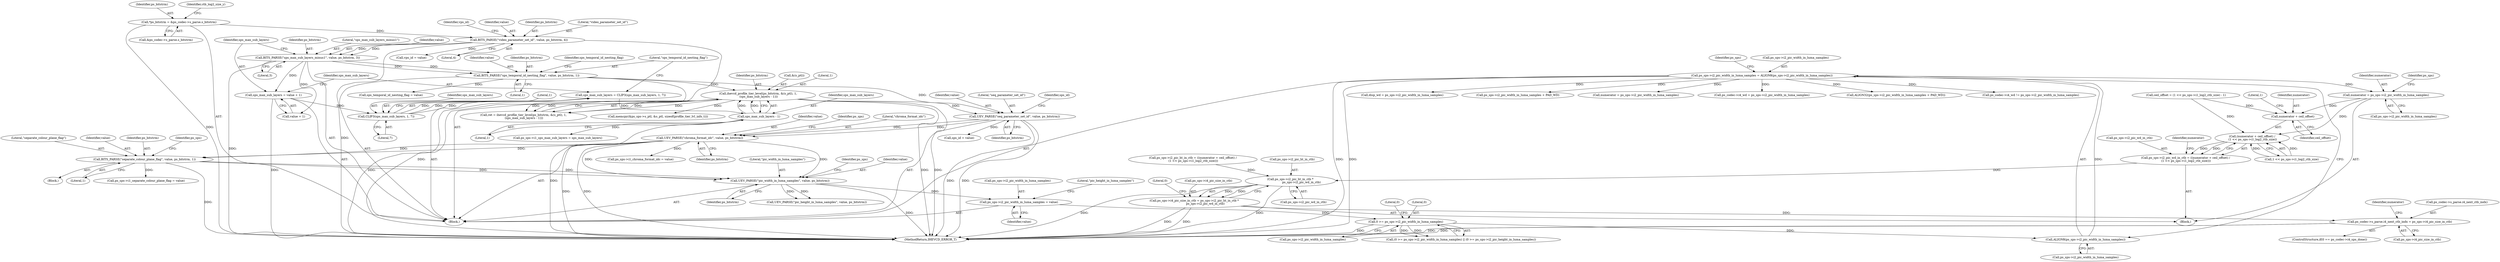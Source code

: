 digraph "0_Android_45c97f878bee15cd97262fe7f57ecea71990fed7@pointer" {
"1001027" [label="(Call,numerator = ps_sps->i2_pic_width_in_luma_samples)"];
"1000340" [label="(Call,ps_sps->i2_pic_width_in_luma_samples = ALIGN8(ps_sps->i2_pic_width_in_luma_samples))"];
"1000344" [label="(Call,ALIGN8(ps_sps->i2_pic_width_in_luma_samples))"];
"1000328" [label="(Call,0 >= ps_sps->i2_pic_width_in_luma_samples)"];
"1000312" [label="(Call,ps_sps->i2_pic_width_in_luma_samples = value)"];
"1000308" [label="(Call,UEV_PARSE(\"pic_width_in_luma_samples\", value, ps_bitstrm))"];
"1000257" [label="(Call,UEV_PARSE(\"chroma_format_idc\", value, ps_bitstrm))"];
"1000186" [label="(Call,UEV_PARSE(\"seq_parameter_set_id\", value, ps_bitstrm))"];
"1000168" [label="(Call,BITS_PARSE(\"sps_temporal_id_nesting_flag\", value, ps_bitstrm, 1))"];
"1000152" [label="(Call,BITS_PARSE(\"sps_max_sub_layers_minus1\", value, ps_bitstrm, 3))"];
"1000136" [label="(Call,BITS_PARSE(\"video_parameter_set_id\", value, ps_bitstrm, 4))"];
"1000124" [label="(Call,*ps_bitstrm = &ps_codec->s_parse.s_bitstrm)"];
"1000178" [label="(Call,ihevcd_profile_tier_level(ps_bitstrm, &(s_ptl), 1,\n (sps_max_sub_layers - 1)))"];
"1000183" [label="(Call,sps_max_sub_layers - 1)"];
"1000162" [label="(Call,sps_max_sub_layers = CLIP3(sps_max_sub_layers, 1, 7))"];
"1000164" [label="(Call,CLIP3(sps_max_sub_layers, 1, 7))"];
"1000157" [label="(Call,sps_max_sub_layers = value + 1)"];
"1000291" [label="(Call,BITS_PARSE(\"separate_colour_plane_flag\", value, ps_bitstrm, 1))"];
"1001036" [label="(Call,(numerator + ceil_offset) /\n (1 << ps_sps->i1_log2_ctb_size))"];
"1001032" [label="(Call,ps_sps->i2_pic_wd_in_ctb = ((numerator + ceil_offset) /\n (1 << ps_sps->i1_log2_ctb_size)))"];
"1001067" [label="(Call,ps_sps->i2_pic_ht_in_ctb *\n                        ps_sps->i2_pic_wd_in_ctb)"];
"1001063" [label="(Call,ps_sps->i4_pic_size_in_ctb = ps_sps->i2_pic_ht_in_ctb *\n                        ps_sps->i2_pic_wd_in_ctb)"];
"1001080" [label="(Call,ps_codec->s_parse.i4_next_ctb_indx = ps_sps->i4_pic_size_in_ctb)"];
"1001037" [label="(Call,numerator + ceil_offset)"];
"1000170" [label="(Identifier,value)"];
"1001015" [label="(Block,)"];
"1000257" [label="(Call,UEV_PARSE(\"chroma_format_idc\", value, ps_bitstrm))"];
"1000191" [label="(Identifier,sps_id)"];
"1000296" [label="(Call,ps_sps->i1_separate_colour_plane_flag = value)"];
"1000153" [label="(Literal,\"sps_max_sub_layers_minus1\")"];
"1000180" [label="(Call,&(s_ptl))"];
"1000176" [label="(Call,ret = ihevcd_profile_tier_level(ps_bitstrm, &(s_ptl), 1,\n (sps_max_sub_layers - 1)))"];
"1000316" [label="(Identifier,value)"];
"1001036" [label="(Call,(numerator + ceil_offset) /\n (1 << ps_sps->i1_log2_ctb_size))"];
"1001028" [label="(Identifier,numerator)"];
"1001071" [label="(Call,ps_sps->i2_pic_wd_in_ctb)"];
"1000261" [label="(Call,ps_sps->i1_chroma_format_idc = value)"];
"1000248" [label="(Call,memcpy(&ps_sps->s_ptl, &s_ptl, sizeof(profile_tier_lvl_info_t)))"];
"1000154" [label="(Identifier,value)"];
"1001018" [label="(Call,ceil_offset = (1 << ps_sps->i1_log2_ctb_size) - 1)"];
"1000190" [label="(Call,sps_id = value)"];
"1000350" [label="(Identifier,ps_sps)"];
"1001063" [label="(Call,ps_sps->i4_pic_size_in_ctb = ps_sps->i2_pic_ht_in_ctb *\n                        ps_sps->i2_pic_wd_in_ctb)"];
"1001034" [label="(Identifier,ps_sps)"];
"1001177" [label="(Call,disp_wd = ps_sps->i2_pic_width_in_luma_samples)"];
"1000340" [label="(Call,ps_sps->i2_pic_width_in_luma_samples = ALIGN8(ps_sps->i2_pic_width_in_luma_samples))"];
"1000126" [label="(Call,&ps_codec->s_parse.s_bitstrm)"];
"1000263" [label="(Identifier,ps_sps)"];
"1000313" [label="(Call,ps_sps->i2_pic_width_in_luma_samples)"];
"1000139" [label="(Identifier,ps_bitstrm)"];
"1001076" [label="(Literal,0)"];
"1000137" [label="(Literal,\"video_parameter_set_id\")"];
"1000311" [label="(Identifier,ps_bitstrm)"];
"1001027" [label="(Call,numerator = ps_sps->i2_pic_width_in_luma_samples)"];
"1001041" [label="(Literal,1)"];
"1000165" [label="(Identifier,sps_max_sub_layers)"];
"1000159" [label="(Call,value + 1)"];
"1001074" [label="(ControlStructure,if(0 == ps_codec->i4_sps_done))"];
"1000183" [label="(Call,sps_max_sub_layers - 1)"];
"1000258" [label="(Literal,\"chroma_format_idc\")"];
"1000141" [label="(Call,vps_id = value)"];
"1001050" [label="(Call,ps_sps->i2_pic_ht_in_ctb = ((numerator + ceil_offset) /\n (1 << ps_sps->i1_log2_ctb_size)))"];
"1000328" [label="(Call,0 >= ps_sps->i2_pic_width_in_luma_samples)"];
"1000291" [label="(Call,BITS_PARSE(\"separate_colour_plane_flag\", value, ps_bitstrm, 1))"];
"1000314" [label="(Identifier,ps_sps)"];
"1000156" [label="(Literal,3)"];
"1000293" [label="(Identifier,value)"];
"1000334" [label="(Literal,0)"];
"1001067" [label="(Call,ps_sps->i2_pic_ht_in_ctb *\n                        ps_sps->i2_pic_wd_in_ctb)"];
"1001254" [label="(Call,ps_sps->i2_pic_width_in_luma_samples + PAD_WD)"];
"1001064" [label="(Call,ps_sps->i4_pic_size_in_ctb)"];
"1000167" [label="(Literal,7)"];
"1000188" [label="(Identifier,value)"];
"1000345" [label="(Call,ps_sps->i2_pic_width_in_luma_samples)"];
"1000295" [label="(Literal,1)"];
"1000124" [label="(Call,*ps_bitstrm = &ps_codec->s_parse.s_bitstrm)"];
"1000185" [label="(Literal,1)"];
"1001090" [label="(Identifier,numerator)"];
"1001038" [label="(Identifier,numerator)"];
"1000329" [label="(Literal,0)"];
"1000171" [label="(Identifier,ps_bitstrm)"];
"1000290" [label="(Block,)"];
"1000327" [label="(Call,(0 >= ps_sps->i2_pic_width_in_luma_samples) || (0 >= ps_sps->i2_pic_height_in_luma_samples))"];
"1000166" [label="(Literal,1)"];
"1001089" [label="(Call,numerator = ps_sps->i2_pic_width_in_luma_samples)"];
"1000174" [label="(Identifier,sps_temporal_id_nesting_flag)"];
"1000125" [label="(Identifier,ps_bitstrm)"];
"1001039" [label="(Identifier,ceil_offset)"];
"1000182" [label="(Literal,1)"];
"1000179" [label="(Identifier,ps_bitstrm)"];
"1001033" [label="(Call,ps_sps->i2_pic_wd_in_ctb)"];
"1001235" [label="(Call,ps_codec->i4_wd = ps_sps->i2_pic_width_in_luma_samples)"];
"1000310" [label="(Identifier,value)"];
"1000189" [label="(Identifier,ps_bitstrm)"];
"1001080" [label="(Call,ps_codec->s_parse.i4_next_ctb_indx = ps_sps->i4_pic_size_in_ctb)"];
"1001253" [label="(Call,ALIGN32(ps_sps->i2_pic_width_in_luma_samples + PAD_WD))"];
"1000312" [label="(Call,ps_sps->i2_pic_width_in_luma_samples = value)"];
"1000330" [label="(Call,ps_sps->i2_pic_width_in_luma_samples)"];
"1000260" [label="(Identifier,ps_bitstrm)"];
"1000187" [label="(Literal,\"seq_parameter_set_id\")"];
"1000162" [label="(Call,sps_max_sub_layers = CLIP3(sps_max_sub_layers, 1, 7))"];
"1000309" [label="(Literal,\"pic_width_in_luma_samples\")"];
"1000184" [label="(Identifier,sps_max_sub_layers)"];
"1001086" [label="(Call,ps_sps->i4_pic_size_in_ctb)"];
"1000142" [label="(Identifier,vps_id)"];
"1000318" [label="(Literal,\"pic_height_in_luma_samples\")"];
"1000169" [label="(Literal,\"sps_temporal_id_nesting_flag\")"];
"1000233" [label="(Call,ps_sps->i1_sps_max_sub_layers = sps_max_sub_layers)"];
"1000341" [label="(Call,ps_sps->i2_pic_width_in_luma_samples)"];
"1001319" [label="(MethodReturn,IHEVCD_ERROR_T)"];
"1000294" [label="(Identifier,ps_bitstrm)"];
"1001129" [label="(Call,ps_codec->i4_wd != ps_sps->i2_pic_width_in_luma_samples)"];
"1001040" [label="(Call,1 << ps_sps->i1_log2_ctb_size)"];
"1000186" [label="(Call,UEV_PARSE(\"seq_parameter_set_id\", value, ps_bitstrm))"];
"1000164" [label="(Call,CLIP3(sps_max_sub_layers, 1, 7))"];
"1001029" [label="(Call,ps_sps->i2_pic_width_in_luma_samples)"];
"1000138" [label="(Identifier,value)"];
"1000155" [label="(Identifier,ps_bitstrm)"];
"1001046" [label="(Identifier,numerator)"];
"1000163" [label="(Identifier,sps_max_sub_layers)"];
"1000173" [label="(Call,sps_temporal_id_nesting_flag = value)"];
"1000157" [label="(Call,sps_max_sub_layers = value + 1)"];
"1001037" [label="(Call,numerator + ceil_offset)"];
"1000136" [label="(Call,BITS_PARSE(\"video_parameter_set_id\", value, ps_bitstrm, 4))"];
"1000158" [label="(Identifier,sps_max_sub_layers)"];
"1000298" [label="(Identifier,ps_sps)"];
"1001032" [label="(Call,ps_sps->i2_pic_wd_in_ctb = ((numerator + ceil_offset) /\n (1 << ps_sps->i1_log2_ctb_size)))"];
"1001081" [label="(Call,ps_codec->s_parse.i4_next_ctb_indx)"];
"1000152" [label="(Call,BITS_PARSE(\"sps_max_sub_layers_minus1\", value, ps_bitstrm, 3))"];
"1000317" [label="(Call,UEV_PARSE(\"pic_height_in_luma_samples\", value, ps_bitstrm))"];
"1001068" [label="(Call,ps_sps->i2_pic_ht_in_ctb)"];
"1000292" [label="(Literal,\"separate_colour_plane_flag\")"];
"1000344" [label="(Call,ALIGN8(ps_sps->i2_pic_width_in_luma_samples))"];
"1000308" [label="(Call,UEV_PARSE(\"pic_width_in_luma_samples\", value, ps_bitstrm))"];
"1000259" [label="(Identifier,value)"];
"1000178" [label="(Call,ihevcd_profile_tier_level(ps_bitstrm, &(s_ptl), 1,\n (sps_max_sub_layers - 1)))"];
"1000108" [label="(Block,)"];
"1000140" [label="(Literal,4)"];
"1000134" [label="(Identifier,ctb_log2_size_y)"];
"1000168" [label="(Call,BITS_PARSE(\"sps_temporal_id_nesting_flag\", value, ps_bitstrm, 1))"];
"1000172" [label="(Literal,1)"];
"1001027" -> "1001015"  [label="AST: "];
"1001027" -> "1001029"  [label="CFG: "];
"1001028" -> "1001027"  [label="AST: "];
"1001029" -> "1001027"  [label="AST: "];
"1001034" -> "1001027"  [label="CFG: "];
"1000340" -> "1001027"  [label="DDG: "];
"1001027" -> "1001036"  [label="DDG: "];
"1001027" -> "1001037"  [label="DDG: "];
"1000340" -> "1000108"  [label="AST: "];
"1000340" -> "1000344"  [label="CFG: "];
"1000341" -> "1000340"  [label="AST: "];
"1000344" -> "1000340"  [label="AST: "];
"1000350" -> "1000340"  [label="CFG: "];
"1000340" -> "1001319"  [label="DDG: "];
"1000340" -> "1001319"  [label="DDG: "];
"1000344" -> "1000340"  [label="DDG: "];
"1000340" -> "1001089"  [label="DDG: "];
"1000340" -> "1001129"  [label="DDG: "];
"1000340" -> "1001177"  [label="DDG: "];
"1000340" -> "1001235"  [label="DDG: "];
"1000340" -> "1001253"  [label="DDG: "];
"1000340" -> "1001254"  [label="DDG: "];
"1000344" -> "1000345"  [label="CFG: "];
"1000345" -> "1000344"  [label="AST: "];
"1000328" -> "1000344"  [label="DDG: "];
"1000328" -> "1000327"  [label="AST: "];
"1000328" -> "1000330"  [label="CFG: "];
"1000329" -> "1000328"  [label="AST: "];
"1000330" -> "1000328"  [label="AST: "];
"1000334" -> "1000328"  [label="CFG: "];
"1000327" -> "1000328"  [label="CFG: "];
"1000328" -> "1001319"  [label="DDG: "];
"1000328" -> "1000327"  [label="DDG: "];
"1000328" -> "1000327"  [label="DDG: "];
"1000312" -> "1000328"  [label="DDG: "];
"1000312" -> "1000108"  [label="AST: "];
"1000312" -> "1000316"  [label="CFG: "];
"1000313" -> "1000312"  [label="AST: "];
"1000316" -> "1000312"  [label="AST: "];
"1000318" -> "1000312"  [label="CFG: "];
"1000308" -> "1000312"  [label="DDG: "];
"1000308" -> "1000108"  [label="AST: "];
"1000308" -> "1000311"  [label="CFG: "];
"1000309" -> "1000308"  [label="AST: "];
"1000310" -> "1000308"  [label="AST: "];
"1000311" -> "1000308"  [label="AST: "];
"1000314" -> "1000308"  [label="CFG: "];
"1000308" -> "1001319"  [label="DDG: "];
"1000257" -> "1000308"  [label="DDG: "];
"1000257" -> "1000308"  [label="DDG: "];
"1000291" -> "1000308"  [label="DDG: "];
"1000291" -> "1000308"  [label="DDG: "];
"1000308" -> "1000317"  [label="DDG: "];
"1000308" -> "1000317"  [label="DDG: "];
"1000257" -> "1000108"  [label="AST: "];
"1000257" -> "1000260"  [label="CFG: "];
"1000258" -> "1000257"  [label="AST: "];
"1000259" -> "1000257"  [label="AST: "];
"1000260" -> "1000257"  [label="AST: "];
"1000263" -> "1000257"  [label="CFG: "];
"1000257" -> "1001319"  [label="DDG: "];
"1000257" -> "1001319"  [label="DDG: "];
"1000186" -> "1000257"  [label="DDG: "];
"1000186" -> "1000257"  [label="DDG: "];
"1000257" -> "1000261"  [label="DDG: "];
"1000257" -> "1000291"  [label="DDG: "];
"1000257" -> "1000291"  [label="DDG: "];
"1000186" -> "1000108"  [label="AST: "];
"1000186" -> "1000189"  [label="CFG: "];
"1000187" -> "1000186"  [label="AST: "];
"1000188" -> "1000186"  [label="AST: "];
"1000189" -> "1000186"  [label="AST: "];
"1000191" -> "1000186"  [label="CFG: "];
"1000186" -> "1001319"  [label="DDG: "];
"1000186" -> "1001319"  [label="DDG: "];
"1000168" -> "1000186"  [label="DDG: "];
"1000178" -> "1000186"  [label="DDG: "];
"1000186" -> "1000190"  [label="DDG: "];
"1000168" -> "1000108"  [label="AST: "];
"1000168" -> "1000172"  [label="CFG: "];
"1000169" -> "1000168"  [label="AST: "];
"1000170" -> "1000168"  [label="AST: "];
"1000171" -> "1000168"  [label="AST: "];
"1000172" -> "1000168"  [label="AST: "];
"1000174" -> "1000168"  [label="CFG: "];
"1000168" -> "1001319"  [label="DDG: "];
"1000152" -> "1000168"  [label="DDG: "];
"1000152" -> "1000168"  [label="DDG: "];
"1000168" -> "1000173"  [label="DDG: "];
"1000168" -> "1000178"  [label="DDG: "];
"1000152" -> "1000108"  [label="AST: "];
"1000152" -> "1000156"  [label="CFG: "];
"1000153" -> "1000152"  [label="AST: "];
"1000154" -> "1000152"  [label="AST: "];
"1000155" -> "1000152"  [label="AST: "];
"1000156" -> "1000152"  [label="AST: "];
"1000158" -> "1000152"  [label="CFG: "];
"1000152" -> "1001319"  [label="DDG: "];
"1000136" -> "1000152"  [label="DDG: "];
"1000136" -> "1000152"  [label="DDG: "];
"1000152" -> "1000157"  [label="DDG: "];
"1000152" -> "1000159"  [label="DDG: "];
"1000136" -> "1000108"  [label="AST: "];
"1000136" -> "1000140"  [label="CFG: "];
"1000137" -> "1000136"  [label="AST: "];
"1000138" -> "1000136"  [label="AST: "];
"1000139" -> "1000136"  [label="AST: "];
"1000140" -> "1000136"  [label="AST: "];
"1000142" -> "1000136"  [label="CFG: "];
"1000136" -> "1001319"  [label="DDG: "];
"1000124" -> "1000136"  [label="DDG: "];
"1000136" -> "1000141"  [label="DDG: "];
"1000124" -> "1000108"  [label="AST: "];
"1000124" -> "1000126"  [label="CFG: "];
"1000125" -> "1000124"  [label="AST: "];
"1000126" -> "1000124"  [label="AST: "];
"1000134" -> "1000124"  [label="CFG: "];
"1000124" -> "1001319"  [label="DDG: "];
"1000178" -> "1000176"  [label="AST: "];
"1000178" -> "1000183"  [label="CFG: "];
"1000179" -> "1000178"  [label="AST: "];
"1000180" -> "1000178"  [label="AST: "];
"1000182" -> "1000178"  [label="AST: "];
"1000183" -> "1000178"  [label="AST: "];
"1000176" -> "1000178"  [label="CFG: "];
"1000178" -> "1001319"  [label="DDG: "];
"1000178" -> "1001319"  [label="DDG: "];
"1000178" -> "1000176"  [label="DDG: "];
"1000178" -> "1000176"  [label="DDG: "];
"1000178" -> "1000176"  [label="DDG: "];
"1000178" -> "1000176"  [label="DDG: "];
"1000183" -> "1000178"  [label="DDG: "];
"1000183" -> "1000178"  [label="DDG: "];
"1000178" -> "1000248"  [label="DDG: "];
"1000183" -> "1000185"  [label="CFG: "];
"1000184" -> "1000183"  [label="AST: "];
"1000185" -> "1000183"  [label="AST: "];
"1000183" -> "1001319"  [label="DDG: "];
"1000162" -> "1000183"  [label="DDG: "];
"1000183" -> "1000233"  [label="DDG: "];
"1000162" -> "1000108"  [label="AST: "];
"1000162" -> "1000164"  [label="CFG: "];
"1000163" -> "1000162"  [label="AST: "];
"1000164" -> "1000162"  [label="AST: "];
"1000169" -> "1000162"  [label="CFG: "];
"1000162" -> "1001319"  [label="DDG: "];
"1000164" -> "1000162"  [label="DDG: "];
"1000164" -> "1000162"  [label="DDG: "];
"1000164" -> "1000162"  [label="DDG: "];
"1000164" -> "1000167"  [label="CFG: "];
"1000165" -> "1000164"  [label="AST: "];
"1000166" -> "1000164"  [label="AST: "];
"1000167" -> "1000164"  [label="AST: "];
"1000157" -> "1000164"  [label="DDG: "];
"1000157" -> "1000108"  [label="AST: "];
"1000157" -> "1000159"  [label="CFG: "];
"1000158" -> "1000157"  [label="AST: "];
"1000159" -> "1000157"  [label="AST: "];
"1000163" -> "1000157"  [label="CFG: "];
"1000157" -> "1001319"  [label="DDG: "];
"1000291" -> "1000290"  [label="AST: "];
"1000291" -> "1000295"  [label="CFG: "];
"1000292" -> "1000291"  [label="AST: "];
"1000293" -> "1000291"  [label="AST: "];
"1000294" -> "1000291"  [label="AST: "];
"1000295" -> "1000291"  [label="AST: "];
"1000298" -> "1000291"  [label="CFG: "];
"1000291" -> "1001319"  [label="DDG: "];
"1000291" -> "1000296"  [label="DDG: "];
"1001036" -> "1001032"  [label="AST: "];
"1001036" -> "1001040"  [label="CFG: "];
"1001037" -> "1001036"  [label="AST: "];
"1001040" -> "1001036"  [label="AST: "];
"1001032" -> "1001036"  [label="CFG: "];
"1001036" -> "1001032"  [label="DDG: "];
"1001036" -> "1001032"  [label="DDG: "];
"1001018" -> "1001036"  [label="DDG: "];
"1001040" -> "1001036"  [label="DDG: "];
"1001040" -> "1001036"  [label="DDG: "];
"1001032" -> "1001015"  [label="AST: "];
"1001033" -> "1001032"  [label="AST: "];
"1001046" -> "1001032"  [label="CFG: "];
"1001032" -> "1001067"  [label="DDG: "];
"1001067" -> "1001063"  [label="AST: "];
"1001067" -> "1001071"  [label="CFG: "];
"1001068" -> "1001067"  [label="AST: "];
"1001071" -> "1001067"  [label="AST: "];
"1001063" -> "1001067"  [label="CFG: "];
"1001067" -> "1001319"  [label="DDG: "];
"1001067" -> "1001319"  [label="DDG: "];
"1001067" -> "1001063"  [label="DDG: "];
"1001067" -> "1001063"  [label="DDG: "];
"1001050" -> "1001067"  [label="DDG: "];
"1001063" -> "1001015"  [label="AST: "];
"1001064" -> "1001063"  [label="AST: "];
"1001076" -> "1001063"  [label="CFG: "];
"1001063" -> "1001319"  [label="DDG: "];
"1001063" -> "1001319"  [label="DDG: "];
"1001063" -> "1001080"  [label="DDG: "];
"1001080" -> "1001074"  [label="AST: "];
"1001080" -> "1001086"  [label="CFG: "];
"1001081" -> "1001080"  [label="AST: "];
"1001086" -> "1001080"  [label="AST: "];
"1001090" -> "1001080"  [label="CFG: "];
"1001080" -> "1001319"  [label="DDG: "];
"1001080" -> "1001319"  [label="DDG: "];
"1001037" -> "1001039"  [label="CFG: "];
"1001038" -> "1001037"  [label="AST: "];
"1001039" -> "1001037"  [label="AST: "];
"1001041" -> "1001037"  [label="CFG: "];
"1001018" -> "1001037"  [label="DDG: "];
}
